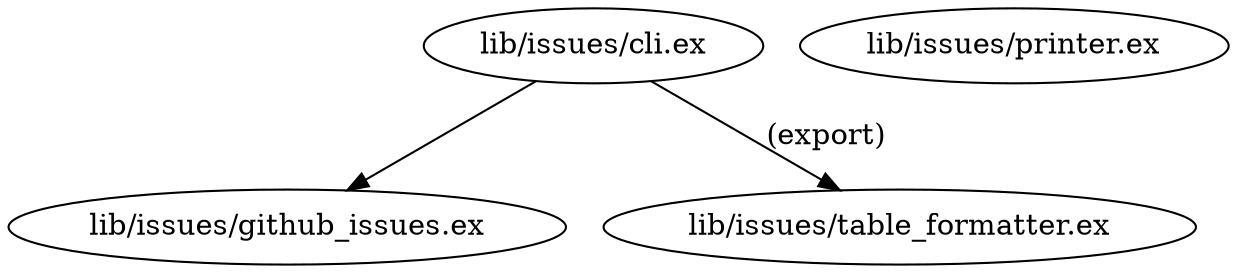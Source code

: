 digraph "xref graph" {
  "lib/issues/cli.ex"
  "lib/issues/cli.ex" -> "lib/issues/github_issues.ex"
  "lib/issues/cli.ex" -> "lib/issues/table_formatter.ex" [label="(export)"]
  "lib/issues/github_issues.ex"
  "lib/issues/printer.ex"
  "lib/issues/table_formatter.ex"
}
